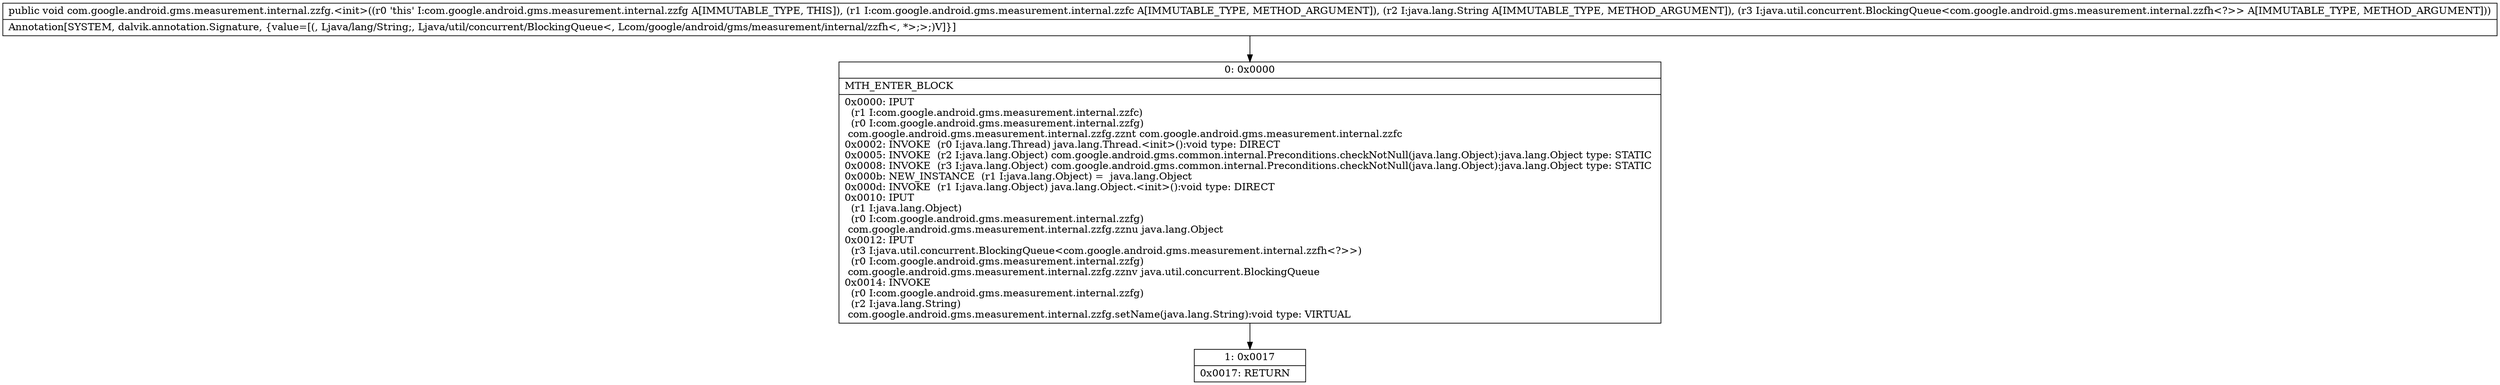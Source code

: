 digraph "CFG forcom.google.android.gms.measurement.internal.zzfg.\<init\>(Lcom\/google\/android\/gms\/measurement\/internal\/zzfc;Ljava\/lang\/String;Ljava\/util\/concurrent\/BlockingQueue;)V" {
Node_0 [shape=record,label="{0\:\ 0x0000|MTH_ENTER_BLOCK\l|0x0000: IPUT  \l  (r1 I:com.google.android.gms.measurement.internal.zzfc)\l  (r0 I:com.google.android.gms.measurement.internal.zzfg)\l com.google.android.gms.measurement.internal.zzfg.zznt com.google.android.gms.measurement.internal.zzfc \l0x0002: INVOKE  (r0 I:java.lang.Thread) java.lang.Thread.\<init\>():void type: DIRECT \l0x0005: INVOKE  (r2 I:java.lang.Object) com.google.android.gms.common.internal.Preconditions.checkNotNull(java.lang.Object):java.lang.Object type: STATIC \l0x0008: INVOKE  (r3 I:java.lang.Object) com.google.android.gms.common.internal.Preconditions.checkNotNull(java.lang.Object):java.lang.Object type: STATIC \l0x000b: NEW_INSTANCE  (r1 I:java.lang.Object) =  java.lang.Object \l0x000d: INVOKE  (r1 I:java.lang.Object) java.lang.Object.\<init\>():void type: DIRECT \l0x0010: IPUT  \l  (r1 I:java.lang.Object)\l  (r0 I:com.google.android.gms.measurement.internal.zzfg)\l com.google.android.gms.measurement.internal.zzfg.zznu java.lang.Object \l0x0012: IPUT  \l  (r3 I:java.util.concurrent.BlockingQueue\<com.google.android.gms.measurement.internal.zzfh\<?\>\>)\l  (r0 I:com.google.android.gms.measurement.internal.zzfg)\l com.google.android.gms.measurement.internal.zzfg.zznv java.util.concurrent.BlockingQueue \l0x0014: INVOKE  \l  (r0 I:com.google.android.gms.measurement.internal.zzfg)\l  (r2 I:java.lang.String)\l com.google.android.gms.measurement.internal.zzfg.setName(java.lang.String):void type: VIRTUAL \l}"];
Node_1 [shape=record,label="{1\:\ 0x0017|0x0017: RETURN   \l}"];
MethodNode[shape=record,label="{public void com.google.android.gms.measurement.internal.zzfg.\<init\>((r0 'this' I:com.google.android.gms.measurement.internal.zzfg A[IMMUTABLE_TYPE, THIS]), (r1 I:com.google.android.gms.measurement.internal.zzfc A[IMMUTABLE_TYPE, METHOD_ARGUMENT]), (r2 I:java.lang.String A[IMMUTABLE_TYPE, METHOD_ARGUMENT]), (r3 I:java.util.concurrent.BlockingQueue\<com.google.android.gms.measurement.internal.zzfh\<?\>\> A[IMMUTABLE_TYPE, METHOD_ARGUMENT]))  | Annotation[SYSTEM, dalvik.annotation.Signature, \{value=[(, Ljava\/lang\/String;, Ljava\/util\/concurrent\/BlockingQueue\<, Lcom\/google\/android\/gms\/measurement\/internal\/zzfh\<, *\>;\>;)V]\}]\l}"];
MethodNode -> Node_0;
Node_0 -> Node_1;
}

